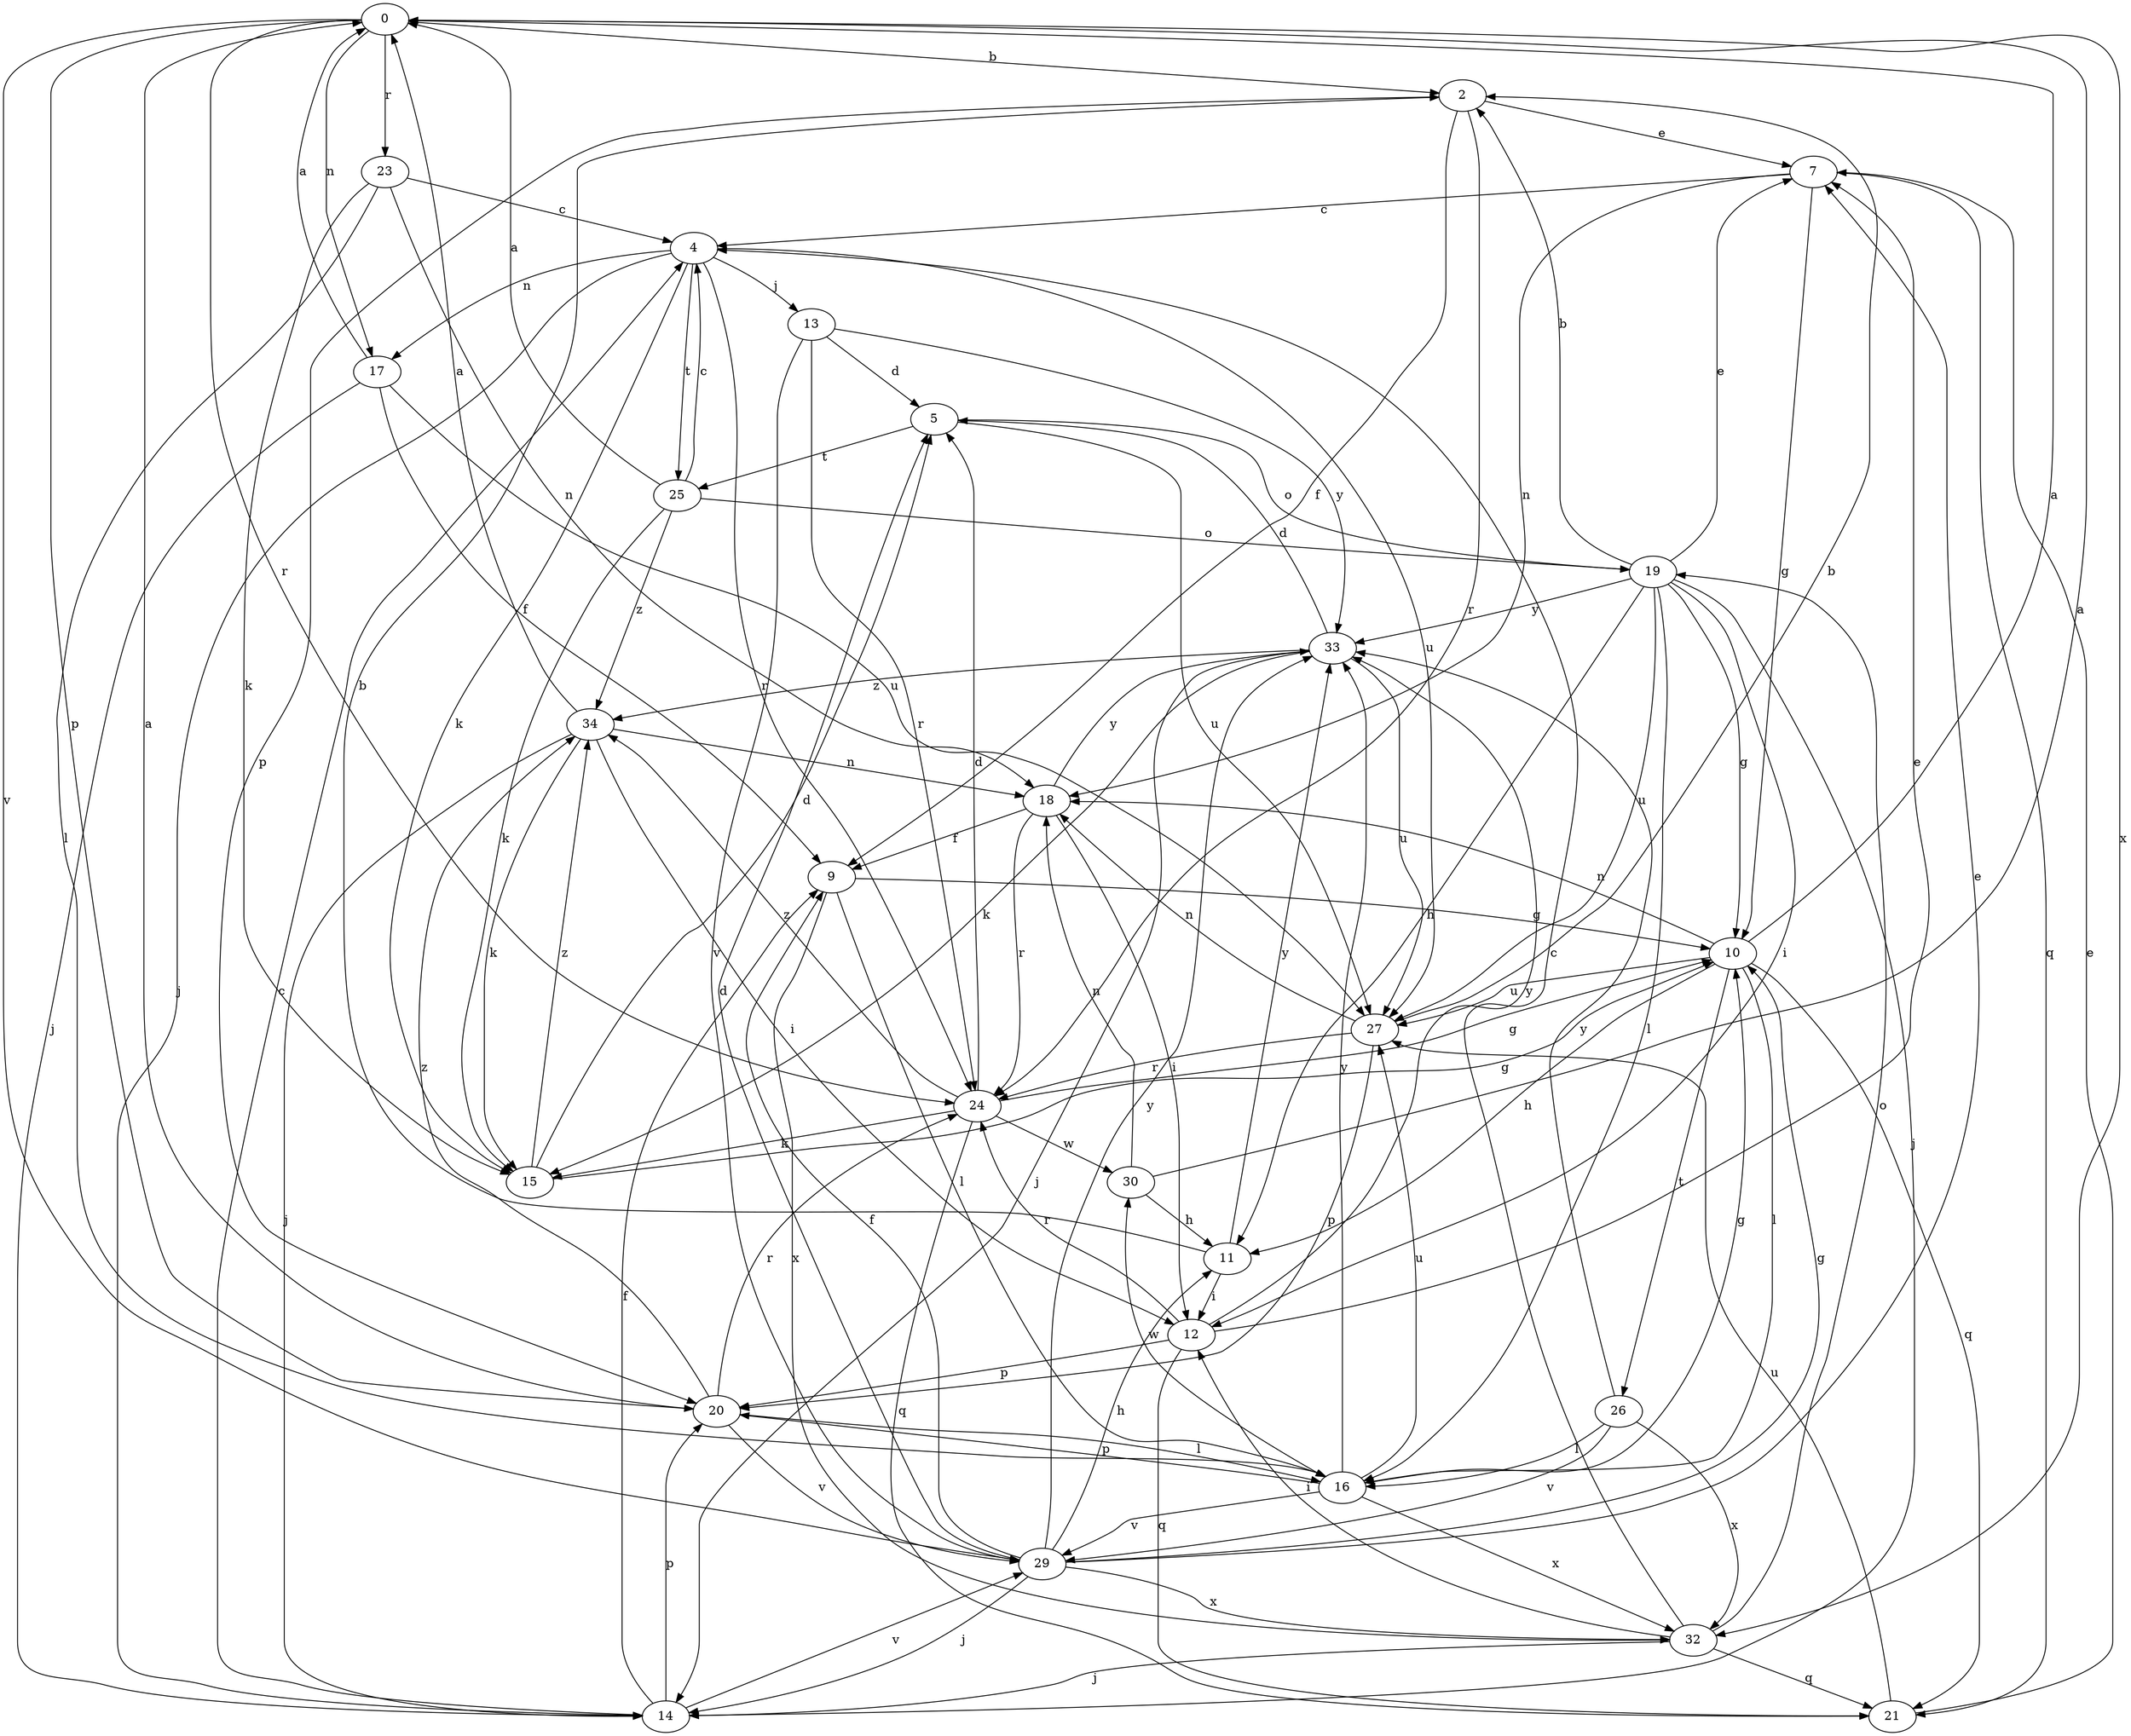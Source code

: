 strict digraph  {
0;
2;
4;
5;
7;
9;
10;
11;
12;
13;
14;
15;
16;
17;
18;
19;
20;
21;
23;
24;
25;
26;
27;
29;
30;
32;
33;
34;
0 -> 2  [label=b];
0 -> 17  [label=n];
0 -> 20  [label=p];
0 -> 23  [label=r];
0 -> 24  [label=r];
0 -> 29  [label=v];
0 -> 32  [label=x];
2 -> 7  [label=e];
2 -> 9  [label=f];
2 -> 20  [label=p];
2 -> 24  [label=r];
4 -> 13  [label=j];
4 -> 14  [label=j];
4 -> 15  [label=k];
4 -> 17  [label=n];
4 -> 24  [label=r];
4 -> 25  [label=t];
4 -> 27  [label=u];
5 -> 19  [label=o];
5 -> 25  [label=t];
5 -> 27  [label=u];
7 -> 4  [label=c];
7 -> 10  [label=g];
7 -> 18  [label=n];
7 -> 21  [label=q];
9 -> 10  [label=g];
9 -> 16  [label=l];
9 -> 32  [label=x];
10 -> 0  [label=a];
10 -> 11  [label=h];
10 -> 16  [label=l];
10 -> 18  [label=n];
10 -> 21  [label=q];
10 -> 26  [label=t];
10 -> 27  [label=u];
11 -> 2  [label=b];
11 -> 12  [label=i];
11 -> 33  [label=y];
12 -> 7  [label=e];
12 -> 20  [label=p];
12 -> 21  [label=q];
12 -> 24  [label=r];
12 -> 33  [label=y];
13 -> 5  [label=d];
13 -> 24  [label=r];
13 -> 29  [label=v];
13 -> 33  [label=y];
14 -> 4  [label=c];
14 -> 9  [label=f];
14 -> 20  [label=p];
14 -> 29  [label=v];
15 -> 5  [label=d];
15 -> 10  [label=g];
15 -> 34  [label=z];
16 -> 10  [label=g];
16 -> 20  [label=p];
16 -> 27  [label=u];
16 -> 29  [label=v];
16 -> 30  [label=w];
16 -> 32  [label=x];
16 -> 33  [label=y];
17 -> 0  [label=a];
17 -> 9  [label=f];
17 -> 14  [label=j];
17 -> 27  [label=u];
18 -> 9  [label=f];
18 -> 12  [label=i];
18 -> 24  [label=r];
18 -> 33  [label=y];
19 -> 2  [label=b];
19 -> 7  [label=e];
19 -> 10  [label=g];
19 -> 11  [label=h];
19 -> 12  [label=i];
19 -> 14  [label=j];
19 -> 16  [label=l];
19 -> 27  [label=u];
19 -> 33  [label=y];
20 -> 0  [label=a];
20 -> 16  [label=l];
20 -> 24  [label=r];
20 -> 29  [label=v];
20 -> 34  [label=z];
21 -> 7  [label=e];
21 -> 27  [label=u];
23 -> 4  [label=c];
23 -> 15  [label=k];
23 -> 16  [label=l];
23 -> 18  [label=n];
24 -> 5  [label=d];
24 -> 10  [label=g];
24 -> 15  [label=k];
24 -> 21  [label=q];
24 -> 30  [label=w];
24 -> 34  [label=z];
25 -> 0  [label=a];
25 -> 4  [label=c];
25 -> 15  [label=k];
25 -> 19  [label=o];
25 -> 34  [label=z];
26 -> 16  [label=l];
26 -> 29  [label=v];
26 -> 32  [label=x];
26 -> 33  [label=y];
27 -> 2  [label=b];
27 -> 18  [label=n];
27 -> 20  [label=p];
27 -> 24  [label=r];
29 -> 5  [label=d];
29 -> 7  [label=e];
29 -> 9  [label=f];
29 -> 10  [label=g];
29 -> 11  [label=h];
29 -> 14  [label=j];
29 -> 32  [label=x];
29 -> 33  [label=y];
30 -> 0  [label=a];
30 -> 11  [label=h];
30 -> 18  [label=n];
32 -> 4  [label=c];
32 -> 12  [label=i];
32 -> 14  [label=j];
32 -> 19  [label=o];
32 -> 21  [label=q];
33 -> 5  [label=d];
33 -> 14  [label=j];
33 -> 15  [label=k];
33 -> 27  [label=u];
33 -> 34  [label=z];
34 -> 0  [label=a];
34 -> 12  [label=i];
34 -> 14  [label=j];
34 -> 15  [label=k];
34 -> 18  [label=n];
}
